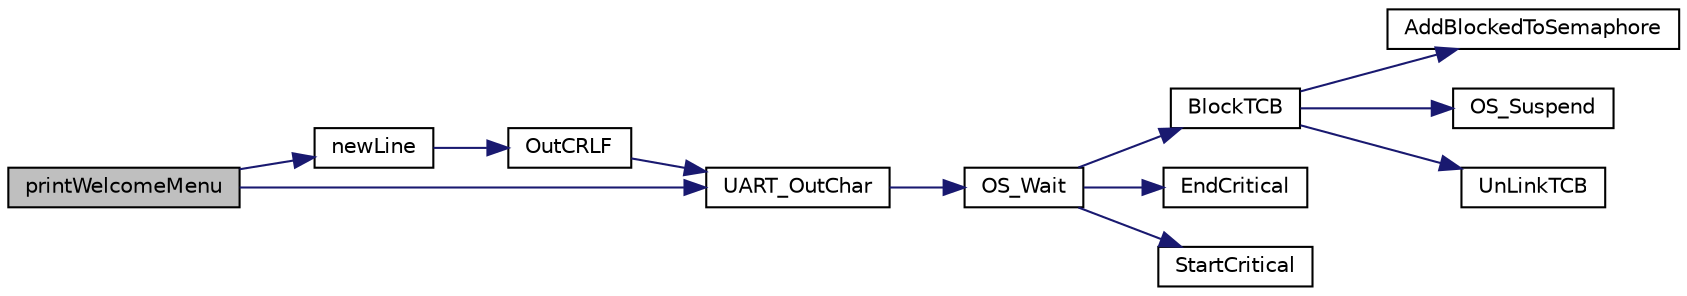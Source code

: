 digraph "printWelcomeMenu"
{
 // LATEX_PDF_SIZE
  edge [fontname="Helvetica",fontsize="10",labelfontname="Helvetica",labelfontsize="10"];
  node [fontname="Helvetica",fontsize="10",shape=record];
  rankdir="LR";
  Node1 [label="printWelcomeMenu",height=0.2,width=0.4,color="black", fillcolor="grey75", style="filled", fontcolor="black",tooltip=" "];
  Node1 -> Node2 [color="midnightblue",fontsize="10",style="solid",fontname="Helvetica"];
  Node2 [label="newLine",height=0.2,width=0.4,color="black", fillcolor="white", style="filled",URL="$_interpreter_8c.html#ac43fd57408ef9782a78ad90b3d466ed6",tooltip=" "];
  Node2 -> Node3 [color="midnightblue",fontsize="10",style="solid",fontname="Helvetica"];
  Node3 [label="OutCRLF",height=0.2,width=0.4,color="black", fillcolor="white", style="filled",URL="$_u_a_r_t0_8c.html#ae57176b8f54ba3f337f15238d7cf8ba6",tooltip=" "];
  Node3 -> Node4 [color="midnightblue",fontsize="10",style="solid",fontname="Helvetica"];
  Node4 [label="UART_OutChar",height=0.2,width=0.4,color="black", fillcolor="white", style="filled",URL="$_u_a_r_t0_8c.html#a4ef2f92682b12a347cf1f81cccda4da7",tooltip=" "];
  Node4 -> Node5 [color="midnightblue",fontsize="10",style="solid",fontname="Helvetica"];
  Node5 [label="OS_Wait",height=0.2,width=0.4,color="black", fillcolor="white", style="filled",URL="$_o_s_8c.html#aad29612829941c857ed685f40e193cd0",tooltip="semaphore value decrement"];
  Node5 -> Node6 [color="midnightblue",fontsize="10",style="solid",fontname="Helvetica"];
  Node6 [label="BlockTCB",height=0.2,width=0.4,color="black", fillcolor="white", style="filled",URL="$_o_s_8c.html#aef10d0f111dd7005eb47910c2c539774",tooltip="Add current TCB to blocked list then yield, ratatatat."];
  Node6 -> Node7 [color="midnightblue",fontsize="10",style="solid",fontname="Helvetica"];
  Node7 [label="AddBlockedToSemaphore",height=0.2,width=0.4,color="black", fillcolor="white", style="filled",URL="$_o_s_8c.html#adf29cacb24e7fe15bc46811f994eaa57",tooltip="Add TCB to blocked Linked list of semaphore."];
  Node6 -> Node8 [color="midnightblue",fontsize="10",style="solid",fontname="Helvetica"];
  Node8 [label="OS_Suspend",height=0.2,width=0.4,color="black", fillcolor="white", style="filled",URL="$_o_s_8c.html#a4e71587568a2a48931a35615cad1b5db",tooltip="This function suspends current thread by forcing context switch call."];
  Node6 -> Node9 [color="midnightblue",fontsize="10",style="solid",fontname="Helvetica"];
  Node9 [label="UnLinkTCB",height=0.2,width=0.4,color="black", fillcolor="white", style="filled",URL="$_o_s_8c.html#aad5d03b551650383d80786160b0c5e37",tooltip="UnLinkTCB Remove thread form Doubly LL of TCB, copy pasta."];
  Node5 -> Node10 [color="midnightblue",fontsize="10",style="solid",fontname="Helvetica"];
  Node10 [label="EndCritical",height=0.2,width=0.4,color="black", fillcolor="white", style="filled",URL="$startup_8h.html#a334154d527e554c179f59f15789a9034",tooltip="End of critical section (ISR = prev ISR) @parameter sr previously saved PSR."];
  Node5 -> Node11 [color="midnightblue",fontsize="10",style="solid",fontname="Helvetica"];
  Node11 [label="StartCritical",height=0.2,width=0.4,color="black", fillcolor="white", style="filled",URL="$startup_8h.html#a2bd85031589c754845b826ef8a50fe15",tooltip="Start Criticat Sections, Disable Global Interrupts."];
  Node1 -> Node4 [color="midnightblue",fontsize="10",style="solid",fontname="Helvetica"];
}
